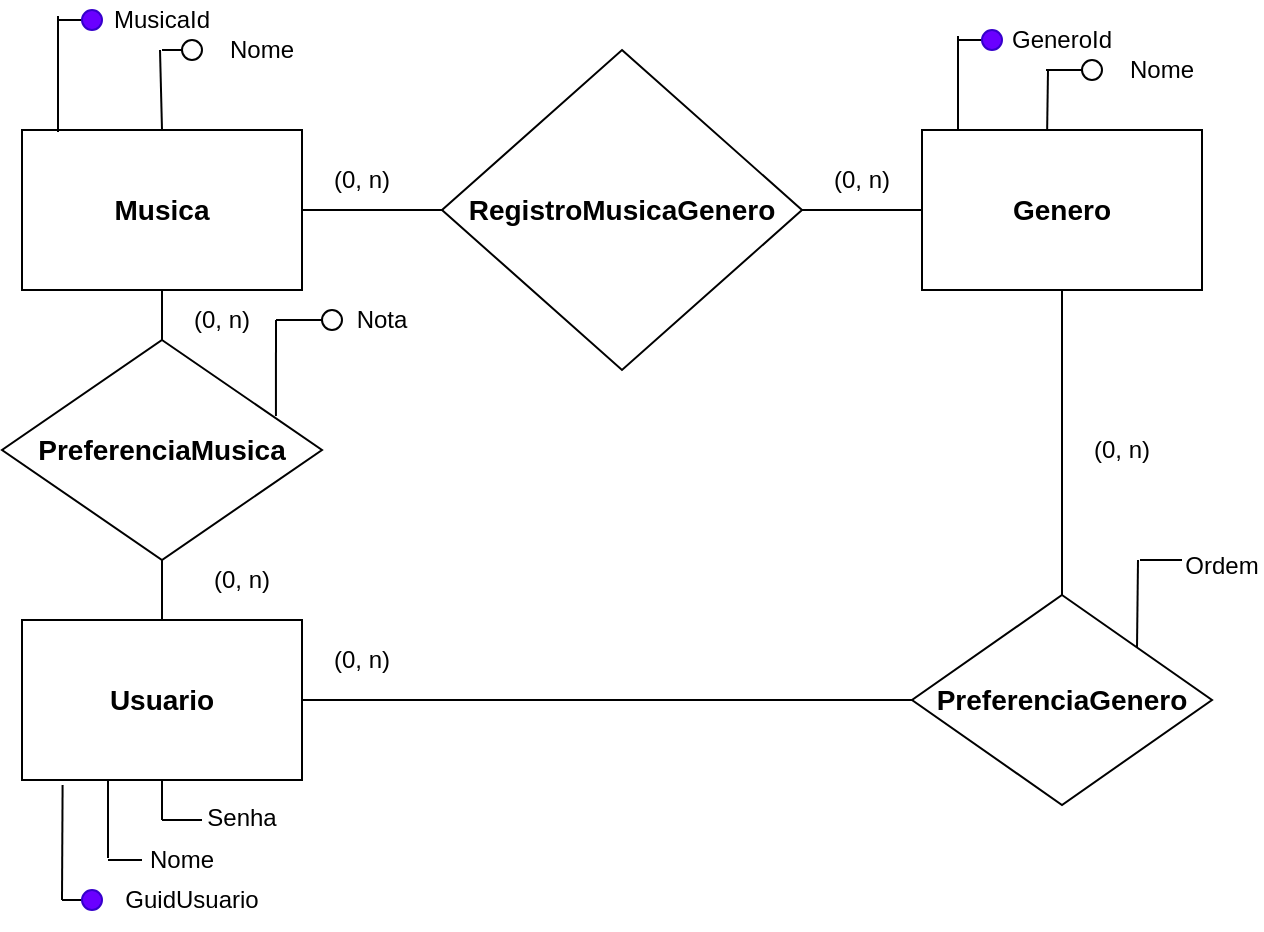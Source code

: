 <mxfile version="13.10.0" type="device"><diagram id="xM9aT4mFsPqcHhzcdA56" name="Page-1"><mxGraphModel dx="1019" dy="519" grid="1" gridSize="10" guides="1" tooltips="1" connect="1" arrows="1" fold="1" page="1" pageScale="1" pageWidth="827" pageHeight="1169" math="0" shadow="0"><root><mxCell id="0"/><mxCell id="1" parent="0"/><mxCell id="AmQzhnqQPwW1cAxOt6va-2" value="&lt;b&gt;&lt;font style=&quot;font-size: 14px&quot;&gt;Musica&lt;/font&gt;&lt;/b&gt;" style="rounded=0;whiteSpace=wrap;html=1;" vertex="1" parent="1"><mxGeometry x="100" y="275" width="140" height="80" as="geometry"/></mxCell><mxCell id="AmQzhnqQPwW1cAxOt6va-3" value="" style="endArrow=none;html=1;endSize=5;" edge="1" parent="1"><mxGeometry width="50" height="50" relative="1" as="geometry"><mxPoint x="118" y="276" as="sourcePoint"/><mxPoint x="118" y="218" as="targetPoint"/></mxGeometry></mxCell><mxCell id="AmQzhnqQPwW1cAxOt6va-4" value="" style="endArrow=none;html=1;" edge="1" parent="1"><mxGeometry width="50" height="50" relative="1" as="geometry"><mxPoint x="130" y="220" as="sourcePoint"/><mxPoint x="118" y="220" as="targetPoint"/></mxGeometry></mxCell><mxCell id="AmQzhnqQPwW1cAxOt6va-6" value="" style="ellipse;whiteSpace=wrap;html=1;fillColor=#6a00ff;strokeColor=#3700CC;fontColor=#ffffff;" vertex="1" parent="1"><mxGeometry x="130" y="215" width="10" height="10" as="geometry"/></mxCell><mxCell id="AmQzhnqQPwW1cAxOt6va-7" value="MusicaId" style="text;html=1;strokeColor=none;fillColor=none;align=center;verticalAlign=middle;whiteSpace=wrap;rounded=0;" vertex="1" parent="1"><mxGeometry x="150" y="210" width="40" height="20" as="geometry"/></mxCell><mxCell id="AmQzhnqQPwW1cAxOt6va-10" value="" style="endArrow=none;html=1;endSize=5;exitX=0.5;exitY=0;exitDx=0;exitDy=0;" edge="1" parent="1" source="AmQzhnqQPwW1cAxOt6va-2"><mxGeometry width="50" height="50" relative="1" as="geometry"><mxPoint x="169" y="263" as="sourcePoint"/><mxPoint x="169" y="235" as="targetPoint"/></mxGeometry></mxCell><mxCell id="AmQzhnqQPwW1cAxOt6va-11" value="" style="endArrow=none;html=1;" edge="1" parent="1"><mxGeometry width="50" height="50" relative="1" as="geometry"><mxPoint x="170" y="235" as="sourcePoint"/><mxPoint x="180" y="235" as="targetPoint"/></mxGeometry></mxCell><mxCell id="AmQzhnqQPwW1cAxOt6va-12" value="" style="ellipse;whiteSpace=wrap;html=1;" vertex="1" parent="1"><mxGeometry x="180" y="230" width="10" height="10" as="geometry"/></mxCell><mxCell id="AmQzhnqQPwW1cAxOt6va-13" value="Nome" style="text;html=1;strokeColor=none;fillColor=none;align=center;verticalAlign=middle;whiteSpace=wrap;rounded=0;" vertex="1" parent="1"><mxGeometry x="200" y="225" width="40" height="20" as="geometry"/></mxCell><mxCell id="AmQzhnqQPwW1cAxOt6va-19" value="&lt;b&gt;&lt;font style=&quot;font-size: 14px&quot;&gt;RegistroMusicaGenero&lt;/font&gt;&lt;/b&gt;" style="rhombus;whiteSpace=wrap;html=1;" vertex="1" parent="1"><mxGeometry x="310" y="235" width="180" height="160" as="geometry"/></mxCell><mxCell id="AmQzhnqQPwW1cAxOt6va-25" value="&lt;b&gt;&lt;font style=&quot;font-size: 14px&quot;&gt;Genero&lt;/font&gt;&lt;/b&gt;" style="rounded=0;whiteSpace=wrap;html=1;" vertex="1" parent="1"><mxGeometry x="550" y="275" width="140" height="80" as="geometry"/></mxCell><mxCell id="AmQzhnqQPwW1cAxOt6va-26" value="" style="endArrow=none;html=1;endSize=5;" edge="1" parent="1"><mxGeometry width="50" height="50" relative="1" as="geometry"><mxPoint x="568" y="275" as="sourcePoint"/><mxPoint x="568" y="228" as="targetPoint"/></mxGeometry></mxCell><mxCell id="AmQzhnqQPwW1cAxOt6va-27" value="" style="endArrow=none;html=1;" edge="1" parent="1"><mxGeometry width="50" height="50" relative="1" as="geometry"><mxPoint x="580" y="230" as="sourcePoint"/><mxPoint x="568" y="230" as="targetPoint"/></mxGeometry></mxCell><mxCell id="AmQzhnqQPwW1cAxOt6va-28" value="" style="ellipse;whiteSpace=wrap;html=1;fillColor=#6a00ff;strokeColor=#3700CC;fontColor=#ffffff;" vertex="1" parent="1"><mxGeometry x="580" y="225" width="10" height="10" as="geometry"/></mxCell><mxCell id="AmQzhnqQPwW1cAxOt6va-29" value="GeneroId" style="text;html=1;strokeColor=none;fillColor=none;align=center;verticalAlign=middle;whiteSpace=wrap;rounded=0;" vertex="1" parent="1"><mxGeometry x="600" y="220" width="40" height="20" as="geometry"/></mxCell><mxCell id="AmQzhnqQPwW1cAxOt6va-30" value="" style="endArrow=none;html=1;endSize=5;exitX=0.447;exitY=-0.004;exitDx=0;exitDy=0;exitPerimeter=0;" edge="1" parent="1" source="AmQzhnqQPwW1cAxOt6va-25"><mxGeometry width="50" height="50" relative="1" as="geometry"><mxPoint x="619" y="273" as="sourcePoint"/><mxPoint x="613" y="245" as="targetPoint"/></mxGeometry></mxCell><mxCell id="AmQzhnqQPwW1cAxOt6va-31" value="" style="endArrow=none;html=1;" edge="1" parent="1"><mxGeometry width="50" height="50" relative="1" as="geometry"><mxPoint x="612" y="245" as="sourcePoint"/><mxPoint x="630" y="245" as="targetPoint"/></mxGeometry></mxCell><mxCell id="AmQzhnqQPwW1cAxOt6va-32" value="" style="ellipse;whiteSpace=wrap;html=1;" vertex="1" parent="1"><mxGeometry x="630" y="240" width="10" height="10" as="geometry"/></mxCell><mxCell id="AmQzhnqQPwW1cAxOt6va-33" value="Nome" style="text;html=1;strokeColor=none;fillColor=none;align=center;verticalAlign=middle;whiteSpace=wrap;rounded=0;" vertex="1" parent="1"><mxGeometry x="650" y="235" width="40" height="20" as="geometry"/></mxCell><mxCell id="AmQzhnqQPwW1cAxOt6va-34" value="" style="endArrow=none;html=1;exitX=1;exitY=0.5;exitDx=0;exitDy=0;entryX=0;entryY=0.5;entryDx=0;entryDy=0;" edge="1" parent="1" source="AmQzhnqQPwW1cAxOt6va-2" target="AmQzhnqQPwW1cAxOt6va-19"><mxGeometry width="50" height="50" relative="1" as="geometry"><mxPoint x="280" y="350" as="sourcePoint"/><mxPoint x="330" y="300" as="targetPoint"/></mxGeometry></mxCell><mxCell id="AmQzhnqQPwW1cAxOt6va-35" value="(0, n)" style="text;html=1;strokeColor=none;fillColor=none;align=center;verticalAlign=middle;whiteSpace=wrap;rounded=0;" vertex="1" parent="1"><mxGeometry x="500" y="290" width="40" height="20" as="geometry"/></mxCell><mxCell id="AmQzhnqQPwW1cAxOt6va-36" value="(0, n)" style="text;html=1;strokeColor=none;fillColor=none;align=center;verticalAlign=middle;whiteSpace=wrap;rounded=0;" vertex="1" parent="1"><mxGeometry x="250" y="290" width="40" height="20" as="geometry"/></mxCell><mxCell id="AmQzhnqQPwW1cAxOt6va-38" value="" style="endArrow=none;html=1;entryX=0;entryY=0.5;entryDx=0;entryDy=0;exitX=1;exitY=0.5;exitDx=0;exitDy=0;" edge="1" parent="1" source="AmQzhnqQPwW1cAxOt6va-19" target="AmQzhnqQPwW1cAxOt6va-25"><mxGeometry width="50" height="50" relative="1" as="geometry"><mxPoint x="280" y="350" as="sourcePoint"/><mxPoint x="330" y="300" as="targetPoint"/></mxGeometry></mxCell><mxCell id="AmQzhnqQPwW1cAxOt6va-40" value="&lt;b&gt;&lt;font style=&quot;font-size: 14px&quot;&gt;PreferenciaMusica&lt;/font&gt;&lt;/b&gt;" style="rhombus;whiteSpace=wrap;html=1;" vertex="1" parent="1"><mxGeometry x="90" y="380" width="160" height="110" as="geometry"/></mxCell><mxCell id="AmQzhnqQPwW1cAxOt6va-41" value="" style="endArrow=none;html=1;exitX=0.5;exitY=0;exitDx=0;exitDy=0;entryX=0.5;entryY=1;entryDx=0;entryDy=0;" edge="1" parent="1" source="AmQzhnqQPwW1cAxOt6va-40" target="AmQzhnqQPwW1cAxOt6va-2"><mxGeometry width="50" height="50" relative="1" as="geometry"><mxPoint x="230" y="460" as="sourcePoint"/><mxPoint x="280" y="410" as="targetPoint"/></mxGeometry></mxCell><mxCell id="AmQzhnqQPwW1cAxOt6va-42" value="(0, n)" style="text;html=1;strokeColor=none;fillColor=none;align=center;verticalAlign=middle;whiteSpace=wrap;rounded=0;" vertex="1" parent="1"><mxGeometry x="180" y="360" width="40" height="20" as="geometry"/></mxCell><mxCell id="AmQzhnqQPwW1cAxOt6va-44" value="" style="endArrow=none;html=1;exitX=0.856;exitY=0.346;exitDx=0;exitDy=0;exitPerimeter=0;" edge="1" parent="1" source="AmQzhnqQPwW1cAxOt6va-40"><mxGeometry width="50" height="50" relative="1" as="geometry"><mxPoint x="230" y="460" as="sourcePoint"/><mxPoint x="227" y="370" as="targetPoint"/></mxGeometry></mxCell><mxCell id="AmQzhnqQPwW1cAxOt6va-45" value="" style="endArrow=none;html=1;" edge="1" parent="1"><mxGeometry width="50" height="50" relative="1" as="geometry"><mxPoint x="250" y="370" as="sourcePoint"/><mxPoint x="227" y="370" as="targetPoint"/></mxGeometry></mxCell><mxCell id="AmQzhnqQPwW1cAxOt6va-46" value="" style="ellipse;whiteSpace=wrap;html=1;" vertex="1" parent="1"><mxGeometry x="250" y="365" width="10" height="10" as="geometry"/></mxCell><mxCell id="AmQzhnqQPwW1cAxOt6va-47" value="Nota" style="text;html=1;strokeColor=none;fillColor=none;align=center;verticalAlign=middle;whiteSpace=wrap;rounded=0;" vertex="1" parent="1"><mxGeometry x="260" y="360" width="40" height="20" as="geometry"/></mxCell><mxCell id="AmQzhnqQPwW1cAxOt6va-48" value="&lt;b&gt;&lt;font style=&quot;font-size: 14px&quot;&gt;Usuario&lt;/font&gt;&lt;/b&gt;" style="rounded=0;whiteSpace=wrap;html=1;" vertex="1" parent="1"><mxGeometry x="100" y="520" width="140" height="80" as="geometry"/></mxCell><mxCell id="AmQzhnqQPwW1cAxOt6va-49" value="" style="endArrow=none;html=1;exitX=0.5;exitY=1;exitDx=0;exitDy=0;" edge="1" parent="1" source="AmQzhnqQPwW1cAxOt6va-40"><mxGeometry width="50" height="50" relative="1" as="geometry"><mxPoint x="230" y="460" as="sourcePoint"/><mxPoint x="170" y="520" as="targetPoint"/></mxGeometry></mxCell><mxCell id="AmQzhnqQPwW1cAxOt6va-50" value="(0, n)" style="text;html=1;strokeColor=none;fillColor=none;align=center;verticalAlign=middle;whiteSpace=wrap;rounded=0;" vertex="1" parent="1"><mxGeometry x="190" y="490" width="40" height="20" as="geometry"/></mxCell><mxCell id="AmQzhnqQPwW1cAxOt6va-51" value="" style="endArrow=none;html=1;exitX=0.145;exitY=1.031;exitDx=0;exitDy=0;exitPerimeter=0;" edge="1" parent="1" source="AmQzhnqQPwW1cAxOt6va-48"><mxGeometry width="50" height="50" relative="1" as="geometry"><mxPoint x="230" y="460" as="sourcePoint"/><mxPoint x="120" y="660" as="targetPoint"/></mxGeometry></mxCell><mxCell id="AmQzhnqQPwW1cAxOt6va-52" value="" style="endArrow=none;html=1;" edge="1" parent="1"><mxGeometry width="50" height="50" relative="1" as="geometry"><mxPoint x="120" y="660" as="sourcePoint"/><mxPoint x="130" y="660" as="targetPoint"/></mxGeometry></mxCell><mxCell id="AmQzhnqQPwW1cAxOt6va-55" value="" style="ellipse;whiteSpace=wrap;html=1;fillColor=#6a00ff;strokeColor=#3700CC;fontColor=#ffffff;" vertex="1" parent="1"><mxGeometry x="130" y="655" width="10" height="10" as="geometry"/></mxCell><mxCell id="AmQzhnqQPwW1cAxOt6va-56" value="GuidUsuario" style="text;html=1;strokeColor=none;fillColor=none;align=center;verticalAlign=middle;whiteSpace=wrap;rounded=0;rotation=0;" vertex="1" parent="1"><mxGeometry x="165" y="645" width="40" height="30" as="geometry"/></mxCell><mxCell id="AmQzhnqQPwW1cAxOt6va-57" value="" style="endArrow=none;html=1;" edge="1" parent="1"><mxGeometry width="50" height="50" relative="1" as="geometry"><mxPoint x="143" y="600" as="sourcePoint"/><mxPoint x="143" y="639" as="targetPoint"/></mxGeometry></mxCell><mxCell id="AmQzhnqQPwW1cAxOt6va-58" value="" style="endArrow=none;html=1;" edge="1" parent="1"><mxGeometry width="50" height="50" relative="1" as="geometry"><mxPoint x="143" y="640" as="sourcePoint"/><mxPoint x="160" y="640" as="targetPoint"/></mxGeometry></mxCell><mxCell id="AmQzhnqQPwW1cAxOt6va-59" value="Nome" style="text;html=1;strokeColor=none;fillColor=none;align=center;verticalAlign=middle;whiteSpace=wrap;rounded=0;rotation=0;" vertex="1" parent="1"><mxGeometry x="160" y="625" width="40" height="30" as="geometry"/></mxCell><mxCell id="AmQzhnqQPwW1cAxOt6va-60" value="" style="endArrow=none;html=1;exitX=0.5;exitY=1;exitDx=0;exitDy=0;" edge="1" parent="1" source="AmQzhnqQPwW1cAxOt6va-48"><mxGeometry width="50" height="50" relative="1" as="geometry"><mxPoint x="230" y="580" as="sourcePoint"/><mxPoint x="170" y="620" as="targetPoint"/></mxGeometry></mxCell><mxCell id="AmQzhnqQPwW1cAxOt6va-61" value="" style="endArrow=none;html=1;" edge="1" parent="1"><mxGeometry width="50" height="50" relative="1" as="geometry"><mxPoint x="170" y="620" as="sourcePoint"/><mxPoint x="190" y="620" as="targetPoint"/></mxGeometry></mxCell><mxCell id="AmQzhnqQPwW1cAxOt6va-62" value="Senha" style="text;html=1;strokeColor=none;fillColor=none;align=center;verticalAlign=middle;whiteSpace=wrap;rounded=0;rotation=0;" vertex="1" parent="1"><mxGeometry x="190" y="604" width="40" height="30" as="geometry"/></mxCell><mxCell id="AmQzhnqQPwW1cAxOt6va-63" value="&lt;b&gt;&lt;font style=&quot;font-size: 14px&quot;&gt;PreferenciaGenero&lt;/font&gt;&lt;/b&gt;" style="rhombus;whiteSpace=wrap;html=1;" vertex="1" parent="1"><mxGeometry x="545" y="507.5" width="150" height="105" as="geometry"/></mxCell><mxCell id="AmQzhnqQPwW1cAxOt6va-64" value="(0, n)" style="text;html=1;strokeColor=none;fillColor=none;align=center;verticalAlign=middle;whiteSpace=wrap;rounded=0;" vertex="1" parent="1"><mxGeometry x="250" y="530" width="40" height="20" as="geometry"/></mxCell><mxCell id="AmQzhnqQPwW1cAxOt6va-65" value="" style="endArrow=none;html=1;exitX=1;exitY=0.5;exitDx=0;exitDy=0;entryX=0;entryY=0.5;entryDx=0;entryDy=0;" edge="1" parent="1" source="AmQzhnqQPwW1cAxOt6va-48" target="AmQzhnqQPwW1cAxOt6va-63"><mxGeometry width="50" height="50" relative="1" as="geometry"><mxPoint x="230" y="510" as="sourcePoint"/><mxPoint x="280" y="460" as="targetPoint"/></mxGeometry></mxCell><mxCell id="AmQzhnqQPwW1cAxOt6va-66" value="" style="endArrow=none;html=1;entryX=0.5;entryY=1;entryDx=0;entryDy=0;exitX=0.5;exitY=0;exitDx=0;exitDy=0;" edge="1" parent="1" source="AmQzhnqQPwW1cAxOt6va-63" target="AmQzhnqQPwW1cAxOt6va-25"><mxGeometry width="50" height="50" relative="1" as="geometry"><mxPoint x="620" y="500" as="sourcePoint"/><mxPoint x="280" y="460" as="targetPoint"/></mxGeometry></mxCell><mxCell id="AmQzhnqQPwW1cAxOt6va-67" value="(0, n)" style="text;html=1;strokeColor=none;fillColor=none;align=center;verticalAlign=middle;whiteSpace=wrap;rounded=0;" vertex="1" parent="1"><mxGeometry x="630" y="425" width="40" height="20" as="geometry"/></mxCell><mxCell id="AmQzhnqQPwW1cAxOt6va-68" value="" style="endArrow=none;html=1;exitX=1;exitY=0;exitDx=0;exitDy=0;" edge="1" parent="1" source="AmQzhnqQPwW1cAxOt6va-63"><mxGeometry width="50" height="50" relative="1" as="geometry"><mxPoint x="230" y="510" as="sourcePoint"/><mxPoint x="658" y="490" as="targetPoint"/></mxGeometry></mxCell><mxCell id="AmQzhnqQPwW1cAxOt6va-69" value="" style="endArrow=none;html=1;" edge="1" parent="1"><mxGeometry width="50" height="50" relative="1" as="geometry"><mxPoint x="659" y="490" as="sourcePoint"/><mxPoint x="680" y="490" as="targetPoint"/></mxGeometry></mxCell><mxCell id="AmQzhnqQPwW1cAxOt6va-70" value="Ordem" style="text;html=1;strokeColor=none;fillColor=none;align=center;verticalAlign=middle;whiteSpace=wrap;rounded=0;rotation=0;" vertex="1" parent="1"><mxGeometry x="680" y="477.5" width="40" height="30" as="geometry"/></mxCell></root></mxGraphModel></diagram></mxfile>